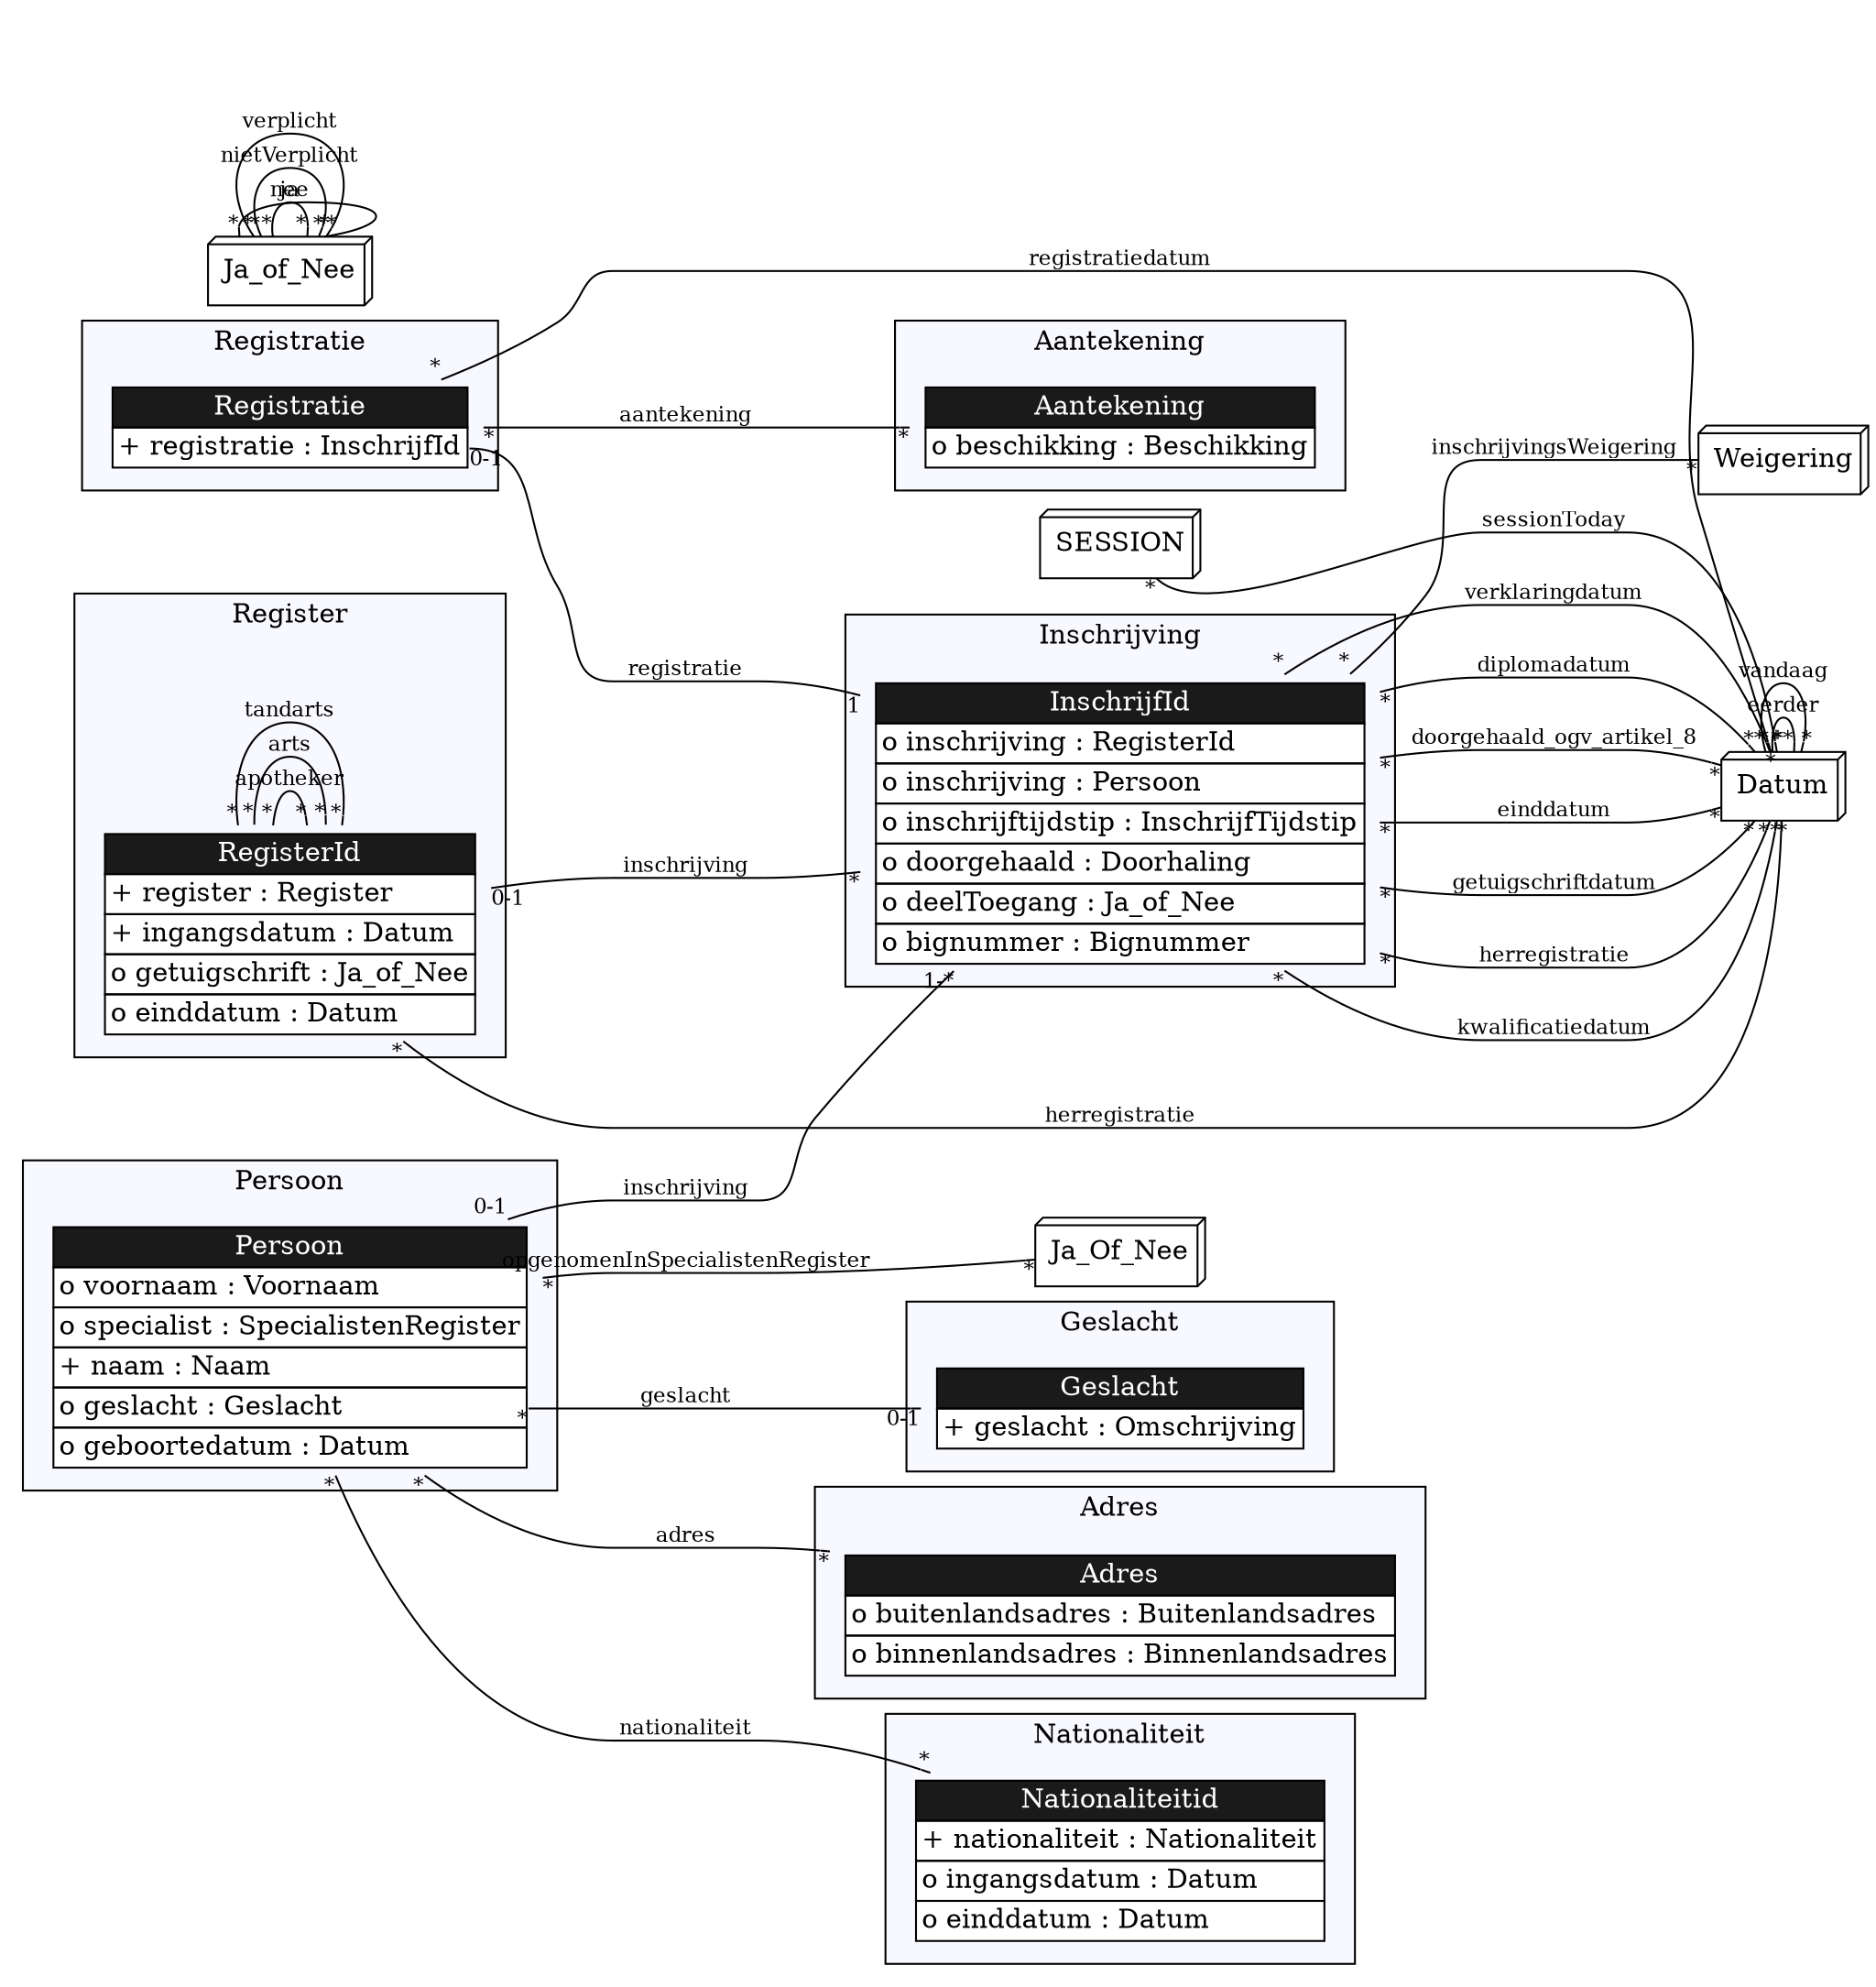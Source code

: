 digraph {
	graph [bgcolor=white,
		rankdir=LR
	];
	node [label="\N"];
	edge [fontsize=11,
		minlen=4
	];
	subgraph cluster_Aantekening {
		graph [bgcolor=ghostwhite,
			label=Aantekening
		];
		Aantekening	[color=purple,
			label=<<TABLE BGCOLOR="white" COLOR="black" BORDER="0" CELLBORDER="1" CELLSPACING="0"><TR><TD BGCOLOR="gray10" COLOR="black"><FONT COLOR="white">Aantekening</FONT></TD></TR><TR><TD ALIGN="LEFT" PORT="beschikking">o beschikking : Beschikking</TD></TR></TABLE>>,
			shape=plaintext];
	}
	subgraph cluster_Inschrijving {
		graph [bgcolor=ghostwhite,
			label=Inschrijving
		];
		InschrijfId	[color=purple,
			label=<<TABLE BGCOLOR="white" COLOR="black" BORDER="0" CELLBORDER="1" CELLSPACING="0"><TR><TD BGCOLOR="gray10" COLOR="black"><FONT COLOR="white">InschrijfId</FONT></TD></TR><TR><TD ALIGN="LEFT" PORT="inschrijving">o inschrijving : RegisterId</TD></TR><TR><TD ALIGN="LEFT" PORT="inschrijving">o inschrijving : Persoon</TD></TR><TR><TD ALIGN="LEFT" PORT="inschrijftijdstip">o inschrijftijdstip : InschrijfTijdstip</TD></TR><TR><TD ALIGN="LEFT" PORT="doorgehaald">o doorgehaald : Doorhaling</TD></TR><TR><TD ALIGN="LEFT" PORT="deelToegang">o deelToegang : Ja_of_Nee</TD></TR><TR><TD ALIGN="LEFT" PORT="bignummer">o bignummer : Bignummer</TD></TR></TABLE>>,
			shape=plaintext];
	}
	subgraph cluster_Persoon {
		graph [bgcolor=ghostwhite,
			label=Persoon
		];
		Persoon	[color=purple,
			label=<<TABLE BGCOLOR="white" COLOR="black" BORDER="0" CELLBORDER="1" CELLSPACING="0"><TR><TD BGCOLOR="gray10" COLOR="black"><FONT COLOR="white">Persoon</FONT></TD></TR><TR><TD ALIGN="LEFT" PORT="voornaam">o voornaam : Voornaam</TD></TR><TR><TD ALIGN="LEFT" PORT="specialist">o specialist : SpecialistenRegister</TD></TR><TR><TD ALIGN="LEFT" PORT="naam">+ naam : Naam</TD></TR><TR><TD ALIGN="LEFT" PORT="geslacht">o geslacht : Geslacht</TD></TR><TR><TD ALIGN="LEFT" PORT="geboortedatum">o geboortedatum : Datum</TD></TR></TABLE>>,
			shape=plaintext];
	}
	subgraph cluster_Geslacht {
		graph [bgcolor=ghostwhite,
			label=Geslacht
		];
		Geslacht	[color=purple,
			label=<<TABLE BGCOLOR="white" COLOR="black" BORDER="0" CELLBORDER="1" CELLSPACING="0"><TR><TD BGCOLOR="gray10" COLOR="black"><FONT COLOR="white">Geslacht</FONT></TD></TR><TR><TD ALIGN="LEFT" PORT="geslacht">+ geslacht : Omschrijving</TD></TR></TABLE>>,
			shape=plaintext];
	}
	subgraph cluster_Register {
		graph [bgcolor=ghostwhite,
			label=Register
		];
		RegisterId	[color=purple,
			label=<<TABLE BGCOLOR="white" COLOR="black" BORDER="0" CELLBORDER="1" CELLSPACING="0"><TR><TD BGCOLOR="gray10" COLOR="black"><FONT COLOR="white">RegisterId</FONT></TD></TR><TR><TD ALIGN="LEFT" PORT="register">+ register : Register</TD></TR><TR><TD ALIGN="LEFT" PORT="ingangsdatum">+ ingangsdatum : Datum</TD></TR><TR><TD ALIGN="LEFT" PORT="getuigschrift">o getuigschrift : Ja_of_Nee</TD></TR><TR><TD ALIGN="LEFT" PORT="einddatum">o einddatum : Datum</TD></TR></TABLE>>,
			shape=plaintext];
		RegisterId:apotheker -> RegisterId	[arrowhead=onone,
			headlabel="*",
			label=apotheker,
			labelfloat=true,
			taillabel="*"];
		RegisterId:arts -> RegisterId	[arrowhead=onone,
			headlabel="*",
			label=arts,
			labelfloat=true,
			taillabel="*"];
		RegisterId:tandarts -> RegisterId	[arrowhead=onone,
			headlabel="*",
			label=tandarts,
			labelfloat=true,
			taillabel="*"];
	}
	subgraph cluster_Adres {
		graph [bgcolor=ghostwhite,
			label=Adres
		];
		Adres	[color=purple,
			label=<<TABLE BGCOLOR="white" COLOR="black" BORDER="0" CELLBORDER="1" CELLSPACING="0"><TR><TD BGCOLOR="gray10" COLOR="black"><FONT COLOR="white">Adres</FONT></TD></TR><TR><TD ALIGN="LEFT" PORT="buitenlandsadres">o buitenlandsadres : Buitenlandsadres</TD></TR><TR><TD ALIGN="LEFT" PORT="binnenlandsadres">o binnenlandsadres : Binnenlandsadres</TD></TR></TABLE>>,
			shape=plaintext];
	}
	subgraph cluster_Registratie {
		graph [bgcolor=ghostwhite,
			label=Registratie
		];
		Registratie	[color=purple,
			label=<<TABLE BGCOLOR="white" COLOR="black" BORDER="0" CELLBORDER="1" CELLSPACING="0"><TR><TD BGCOLOR="gray10" COLOR="black"><FONT COLOR="white">Registratie</FONT></TD></TR><TR><TD ALIGN="LEFT" PORT="registratie">+ registratie : InschrijfId</TD></TR></TABLE>>,
			shape=plaintext];
	}
	subgraph cluster_Nationaliteit {
		graph [bgcolor=ghostwhite,
			label=Nationaliteit
		];
		Nationaliteitid	[color=purple,
			label=<<TABLE BGCOLOR="white" COLOR="black" BORDER="0" CELLBORDER="1" CELLSPACING="0"><TR><TD BGCOLOR="gray10" COLOR="black"><FONT COLOR="white">Nationaliteitid</FONT></TD></TR><TR><TD ALIGN="LEFT" PORT="nationaliteit">+ nationaliteit : Nationaliteit</TD></TR><TR><TD ALIGN="LEFT" PORT="ingangsdatum">o ingangsdatum : Datum</TD></TR><TR><TD ALIGN="LEFT" PORT="einddatum">o einddatum : Datum</TD></TR></TABLE>>,
			shape=plaintext];
	}
	Datum	[label=Datum,
		shape=box3d];
	InschrijfId:diplomadatum -> Datum	[arrowhead=onone,
		headlabel="*",
		label=diplomadatum,
		labelfloat=true,
		taillabel="*"];
	InschrijfId:doorgehaald_ogv_artikel_8 -> Datum	[arrowhead=onone,
		headlabel="*",
		label=doorgehaald_ogv_artikel_8,
		labelfloat=true,
		taillabel="*"];
	InschrijfId:einddatum -> Datum	[arrowhead=onone,
		headlabel="*",
		label=einddatum,
		labelfloat=true,
		taillabel="*"];
	InschrijfId:getuigschriftdatum -> Datum	[arrowhead=onone,
		headlabel="*",
		label=getuigschriftdatum,
		labelfloat=true,
		taillabel="*"];
	InschrijfId:herregistratie -> Datum	[arrowhead=onone,
		headlabel="*",
		label=herregistratie,
		labelfloat=true,
		taillabel="*"];
	InschrijfId:kwalificatiedatum -> Datum	[arrowhead=onone,
		headlabel="*",
		label=kwalificatiedatum,
		labelfloat=true,
		taillabel="*"];
	InschrijfId:verklaringdatum -> Datum	[arrowhead=onone,
		headlabel="*",
		label=verklaringdatum,
		labelfloat=true,
		taillabel="*"];
	Weigering	[label=Weigering,
		shape=box3d];
	InschrijfId:inschrijvingsWeigering -> Weigering	[arrowhead=onone,
		headlabel="*",
		label=inschrijvingsWeigering,
		labelfloat=true,
		taillabel="*"];
	Persoon:adres -> Adres	[arrowhead=onone,
		headlabel="*",
		label=adres,
		labelfloat=true,
		taillabel="*"];
	Persoon:geslacht -> Geslacht	[arrowhead=onone,
		headlabel="0-1",
		label=geslacht,
		labelfloat=true,
		taillabel="*"];
	Persoon:inschrijving -> InschrijfId	[arrowhead=onone,
		headlabel="1-*",
		label=inschrijving,
		labelfloat=true,
		taillabel="0-1"];
	Persoon:nationaliteit -> Nationaliteitid	[arrowhead=onone,
		headlabel="*",
		label=nationaliteit,
		labelfloat=true,
		taillabel="*"];
	Ja_Of_Nee	[label=Ja_Of_Nee,
		shape=box3d];
	Persoon:opgenomenInSpecialistenRegister -> Ja_Of_Nee	[arrowhead=onone,
		headlabel="*",
		label=opgenomenInSpecialistenRegister,
		labelfloat=true,
		taillabel="*"];
	RegisterId:inschrijving -> InschrijfId	[arrowhead=onone,
		headlabel="*",
		label=inschrijving,
		labelfloat=true,
		taillabel="0-1"];
	RegisterId:herregistratie -> Datum	[arrowhead=onone,
		headlabel="*",
		label=herregistratie,
		labelfloat=true,
		taillabel="*"];
	Registratie:aantekening -> Aantekening	[arrowhead=onone,
		headlabel="*",
		label=aantekening,
		labelfloat=true,
		taillabel="*"];
	Registratie:registratie -> InschrijfId	[arrowhead=onone,
		headlabel=1,
		label=registratie,
		labelfloat=true,
		taillabel="0-1"];
	Registratie:registratiedatum -> Datum	[arrowhead=onone,
		headlabel="*",
		label=registratiedatum,
		labelfloat=true,
		taillabel="*"];
	Datum:eerder -> Datum	[arrowhead=onone,
		headlabel="*",
		label=eerder,
		labelfloat=true,
		taillabel="*"];
	Datum:vandaag -> Datum	[arrowhead=onone,
		headlabel="*",
		label=vandaag,
		labelfloat=true,
		taillabel="*"];
	Ja_of_Nee	[label=Ja_of_Nee,
		shape=box3d];
	Ja_of_Nee:ja -> Ja_of_Nee	[arrowhead=onone,
		headlabel="*",
		label=ja,
		labelfloat=true,
		taillabel="*"];
	Ja_of_Nee:nee -> Ja_of_Nee	[arrowhead=onone,
		headlabel="*",
		label=nee,
		labelfloat=true,
		taillabel="*"];
	Ja_of_Nee:nietVerplicht -> Ja_of_Nee	[arrowhead=onone,
		headlabel="*",
		label=nietVerplicht,
		labelfloat=true,
		taillabel="*"];
	Ja_of_Nee:verplicht -> Ja_of_Nee	[arrowhead=onone,
		headlabel="*",
		label=verplicht,
		labelfloat=true,
		taillabel="*"];
	SESSION	[label=SESSION,
		shape=box3d];
	SESSION:sessionToday -> Datum	[arrowhead=onone,
		headlabel="*",
		label=sessionToday,
		labelfloat=true,
		taillabel="*"];
}
